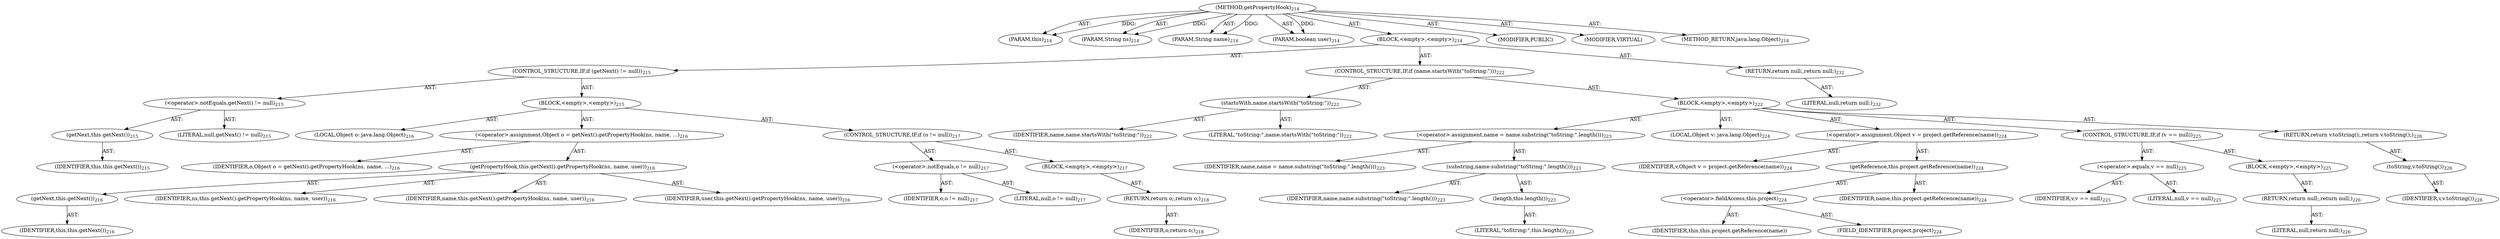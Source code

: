 digraph "getPropertyHook" {  
"111669149702" [label = <(METHOD,getPropertyHook)<SUB>214</SUB>> ]
"115964116995" [label = <(PARAM,this)<SUB>214</SUB>> ]
"115964117014" [label = <(PARAM,String ns)<SUB>214</SUB>> ]
"115964117015" [label = <(PARAM,String name)<SUB>214</SUB>> ]
"115964117016" [label = <(PARAM,boolean user)<SUB>214</SUB>> ]
"25769803785" [label = <(BLOCK,&lt;empty&gt;,&lt;empty&gt;)<SUB>214</SUB>> ]
"47244640259" [label = <(CONTROL_STRUCTURE,IF,if (getNext() != null))<SUB>215</SUB>> ]
"30064771106" [label = <(&lt;operator&gt;.notEquals,getNext() != null)<SUB>215</SUB>> ]
"30064771107" [label = <(getNext,this.getNext())<SUB>215</SUB>> ]
"68719476740" [label = <(IDENTIFIER,this,this.getNext())<SUB>215</SUB>> ]
"90194313222" [label = <(LITERAL,null,getNext() != null)<SUB>215</SUB>> ]
"25769803786" [label = <(BLOCK,&lt;empty&gt;,&lt;empty&gt;)<SUB>215</SUB>> ]
"94489280514" [label = <(LOCAL,Object o: java.lang.Object)<SUB>216</SUB>> ]
"30064771108" [label = <(&lt;operator&gt;.assignment,Object o = getNext().getPropertyHook(ns, name, ...)<SUB>216</SUB>> ]
"68719476778" [label = <(IDENTIFIER,o,Object o = getNext().getPropertyHook(ns, name, ...)<SUB>216</SUB>> ]
"30064771109" [label = <(getPropertyHook,this.getNext().getPropertyHook(ns, name, user))<SUB>216</SUB>> ]
"30064771110" [label = <(getNext,this.getNext())<SUB>216</SUB>> ]
"68719476741" [label = <(IDENTIFIER,this,this.getNext())<SUB>216</SUB>> ]
"68719476779" [label = <(IDENTIFIER,ns,this.getNext().getPropertyHook(ns, name, user))<SUB>216</SUB>> ]
"68719476780" [label = <(IDENTIFIER,name,this.getNext().getPropertyHook(ns, name, user))<SUB>216</SUB>> ]
"68719476781" [label = <(IDENTIFIER,user,this.getNext().getPropertyHook(ns, name, user))<SUB>216</SUB>> ]
"47244640260" [label = <(CONTROL_STRUCTURE,IF,if (o != null))<SUB>217</SUB>> ]
"30064771111" [label = <(&lt;operator&gt;.notEquals,o != null)<SUB>217</SUB>> ]
"68719476782" [label = <(IDENTIFIER,o,o != null)<SUB>217</SUB>> ]
"90194313223" [label = <(LITERAL,null,o != null)<SUB>217</SUB>> ]
"25769803787" [label = <(BLOCK,&lt;empty&gt;,&lt;empty&gt;)<SUB>217</SUB>> ]
"146028888069" [label = <(RETURN,return o;,return o;)<SUB>218</SUB>> ]
"68719476783" [label = <(IDENTIFIER,o,return o;)<SUB>218</SUB>> ]
"47244640261" [label = <(CONTROL_STRUCTURE,IF,if (name.startsWith(&quot;toString:&quot;)))<SUB>222</SUB>> ]
"30064771112" [label = <(startsWith,name.startsWith(&quot;toString:&quot;))<SUB>222</SUB>> ]
"68719476784" [label = <(IDENTIFIER,name,name.startsWith(&quot;toString:&quot;))<SUB>222</SUB>> ]
"90194313224" [label = <(LITERAL,&quot;toString:&quot;,name.startsWith(&quot;toString:&quot;))<SUB>222</SUB>> ]
"25769803788" [label = <(BLOCK,&lt;empty&gt;,&lt;empty&gt;)<SUB>222</SUB>> ]
"30064771113" [label = <(&lt;operator&gt;.assignment,name = name.substring(&quot;toString:&quot;.length()))<SUB>223</SUB>> ]
"68719476785" [label = <(IDENTIFIER,name,name = name.substring(&quot;toString:&quot;.length()))<SUB>223</SUB>> ]
"30064771114" [label = <(substring,name.substring(&quot;toString:&quot;.length()))<SUB>223</SUB>> ]
"68719476786" [label = <(IDENTIFIER,name,name.substring(&quot;toString:&quot;.length()))<SUB>223</SUB>> ]
"30064771115" [label = <(length,this.length())<SUB>223</SUB>> ]
"90194313225" [label = <(LITERAL,&quot;toString:&quot;,this.length())<SUB>223</SUB>> ]
"94489280515" [label = <(LOCAL,Object v: java.lang.Object)<SUB>224</SUB>> ]
"30064771116" [label = <(&lt;operator&gt;.assignment,Object v = project.getReference(name))<SUB>224</SUB>> ]
"68719476787" [label = <(IDENTIFIER,v,Object v = project.getReference(name))<SUB>224</SUB>> ]
"30064771117" [label = <(getReference,this.project.getReference(name))<SUB>224</SUB>> ]
"30064771118" [label = <(&lt;operator&gt;.fieldAccess,this.project)<SUB>224</SUB>> ]
"68719476788" [label = <(IDENTIFIER,this,this.project.getReference(name))> ]
"55834574857" [label = <(FIELD_IDENTIFIER,project,project)<SUB>224</SUB>> ]
"68719476789" [label = <(IDENTIFIER,name,this.project.getReference(name))<SUB>224</SUB>> ]
"47244640262" [label = <(CONTROL_STRUCTURE,IF,if (v == null))<SUB>225</SUB>> ]
"30064771119" [label = <(&lt;operator&gt;.equals,v == null)<SUB>225</SUB>> ]
"68719476790" [label = <(IDENTIFIER,v,v == null)<SUB>225</SUB>> ]
"90194313226" [label = <(LITERAL,null,v == null)<SUB>225</SUB>> ]
"25769803789" [label = <(BLOCK,&lt;empty&gt;,&lt;empty&gt;)<SUB>225</SUB>> ]
"146028888070" [label = <(RETURN,return null;,return null;)<SUB>226</SUB>> ]
"90194313227" [label = <(LITERAL,null,return null;)<SUB>226</SUB>> ]
"146028888071" [label = <(RETURN,return v.toString();,return v.toString();)<SUB>228</SUB>> ]
"30064771120" [label = <(toString,v.toString())<SUB>228</SUB>> ]
"68719476791" [label = <(IDENTIFIER,v,v.toString())<SUB>228</SUB>> ]
"146028888072" [label = <(RETURN,return null;,return null;)<SUB>232</SUB>> ]
"90194313228" [label = <(LITERAL,null,return null;)<SUB>232</SUB>> ]
"133143986193" [label = <(MODIFIER,PUBLIC)> ]
"133143986194" [label = <(MODIFIER,VIRTUAL)> ]
"128849018886" [label = <(METHOD_RETURN,java.lang.Object)<SUB>214</SUB>> ]
  "111669149702" -> "115964116995"  [ label = "AST: "] 
  "111669149702" -> "115964117014"  [ label = "AST: "] 
  "111669149702" -> "115964117015"  [ label = "AST: "] 
  "111669149702" -> "115964117016"  [ label = "AST: "] 
  "111669149702" -> "25769803785"  [ label = "AST: "] 
  "111669149702" -> "133143986193"  [ label = "AST: "] 
  "111669149702" -> "133143986194"  [ label = "AST: "] 
  "111669149702" -> "128849018886"  [ label = "AST: "] 
  "25769803785" -> "47244640259"  [ label = "AST: "] 
  "25769803785" -> "47244640261"  [ label = "AST: "] 
  "25769803785" -> "146028888072"  [ label = "AST: "] 
  "47244640259" -> "30064771106"  [ label = "AST: "] 
  "47244640259" -> "25769803786"  [ label = "AST: "] 
  "30064771106" -> "30064771107"  [ label = "AST: "] 
  "30064771106" -> "90194313222"  [ label = "AST: "] 
  "30064771107" -> "68719476740"  [ label = "AST: "] 
  "25769803786" -> "94489280514"  [ label = "AST: "] 
  "25769803786" -> "30064771108"  [ label = "AST: "] 
  "25769803786" -> "47244640260"  [ label = "AST: "] 
  "30064771108" -> "68719476778"  [ label = "AST: "] 
  "30064771108" -> "30064771109"  [ label = "AST: "] 
  "30064771109" -> "30064771110"  [ label = "AST: "] 
  "30064771109" -> "68719476779"  [ label = "AST: "] 
  "30064771109" -> "68719476780"  [ label = "AST: "] 
  "30064771109" -> "68719476781"  [ label = "AST: "] 
  "30064771110" -> "68719476741"  [ label = "AST: "] 
  "47244640260" -> "30064771111"  [ label = "AST: "] 
  "47244640260" -> "25769803787"  [ label = "AST: "] 
  "30064771111" -> "68719476782"  [ label = "AST: "] 
  "30064771111" -> "90194313223"  [ label = "AST: "] 
  "25769803787" -> "146028888069"  [ label = "AST: "] 
  "146028888069" -> "68719476783"  [ label = "AST: "] 
  "47244640261" -> "30064771112"  [ label = "AST: "] 
  "47244640261" -> "25769803788"  [ label = "AST: "] 
  "30064771112" -> "68719476784"  [ label = "AST: "] 
  "30064771112" -> "90194313224"  [ label = "AST: "] 
  "25769803788" -> "30064771113"  [ label = "AST: "] 
  "25769803788" -> "94489280515"  [ label = "AST: "] 
  "25769803788" -> "30064771116"  [ label = "AST: "] 
  "25769803788" -> "47244640262"  [ label = "AST: "] 
  "25769803788" -> "146028888071"  [ label = "AST: "] 
  "30064771113" -> "68719476785"  [ label = "AST: "] 
  "30064771113" -> "30064771114"  [ label = "AST: "] 
  "30064771114" -> "68719476786"  [ label = "AST: "] 
  "30064771114" -> "30064771115"  [ label = "AST: "] 
  "30064771115" -> "90194313225"  [ label = "AST: "] 
  "30064771116" -> "68719476787"  [ label = "AST: "] 
  "30064771116" -> "30064771117"  [ label = "AST: "] 
  "30064771117" -> "30064771118"  [ label = "AST: "] 
  "30064771117" -> "68719476789"  [ label = "AST: "] 
  "30064771118" -> "68719476788"  [ label = "AST: "] 
  "30064771118" -> "55834574857"  [ label = "AST: "] 
  "47244640262" -> "30064771119"  [ label = "AST: "] 
  "47244640262" -> "25769803789"  [ label = "AST: "] 
  "30064771119" -> "68719476790"  [ label = "AST: "] 
  "30064771119" -> "90194313226"  [ label = "AST: "] 
  "25769803789" -> "146028888070"  [ label = "AST: "] 
  "146028888070" -> "90194313227"  [ label = "AST: "] 
  "146028888071" -> "30064771120"  [ label = "AST: "] 
  "30064771120" -> "68719476791"  [ label = "AST: "] 
  "146028888072" -> "90194313228"  [ label = "AST: "] 
  "111669149702" -> "115964116995"  [ label = "DDG: "] 
  "111669149702" -> "115964117014"  [ label = "DDG: "] 
  "111669149702" -> "115964117015"  [ label = "DDG: "] 
  "111669149702" -> "115964117016"  [ label = "DDG: "] 
}
